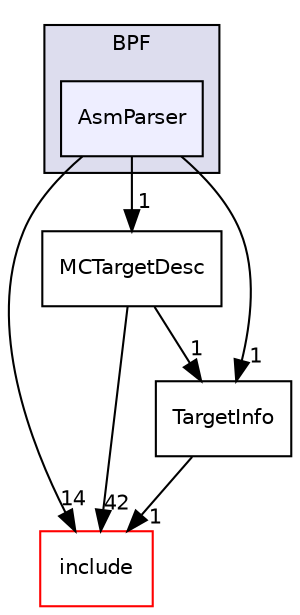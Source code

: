 digraph "lib/Target/BPF/AsmParser" {
  bgcolor=transparent;
  compound=true
  node [ fontsize="10", fontname="Helvetica"];
  edge [ labelfontsize="10", labelfontname="Helvetica"];
  subgraph clusterdir_b9f4b12c13768d2acd91c9fc79be9cbf {
    graph [ bgcolor="#ddddee", pencolor="black", label="BPF" fontname="Helvetica", fontsize="10", URL="dir_b9f4b12c13768d2acd91c9fc79be9cbf.html"]
  dir_6ff8bb195358cba4d4133f4cc5d27d45 [shape=box, label="AsmParser", style="filled", fillcolor="#eeeeff", pencolor="black", URL="dir_6ff8bb195358cba4d4133f4cc5d27d45.html"];
  }
  dir_d44c64559bbebec7f509842c48db8b23 [shape=box label="include" color="red" URL="dir_d44c64559bbebec7f509842c48db8b23.html"];
  dir_f6ad03ba44d23bd63653e23f64b9f4ea [shape=box label="MCTargetDesc" URL="dir_f6ad03ba44d23bd63653e23f64b9f4ea.html"];
  dir_fa13e23d540b4079b3f4a1121ee5a86e [shape=box label="TargetInfo" URL="dir_fa13e23d540b4079b3f4a1121ee5a86e.html"];
  dir_f6ad03ba44d23bd63653e23f64b9f4ea->dir_d44c64559bbebec7f509842c48db8b23 [headlabel="42", labeldistance=1.5 headhref="dir_000126_000001.html"];
  dir_f6ad03ba44d23bd63653e23f64b9f4ea->dir_fa13e23d540b4079b3f4a1121ee5a86e [headlabel="1", labeldistance=1.5 headhref="dir_000126_000127.html"];
  dir_6ff8bb195358cba4d4133f4cc5d27d45->dir_d44c64559bbebec7f509842c48db8b23 [headlabel="14", labeldistance=1.5 headhref="dir_000124_000001.html"];
  dir_6ff8bb195358cba4d4133f4cc5d27d45->dir_f6ad03ba44d23bd63653e23f64b9f4ea [headlabel="1", labeldistance=1.5 headhref="dir_000124_000126.html"];
  dir_6ff8bb195358cba4d4133f4cc5d27d45->dir_fa13e23d540b4079b3f4a1121ee5a86e [headlabel="1", labeldistance=1.5 headhref="dir_000124_000127.html"];
  dir_fa13e23d540b4079b3f4a1121ee5a86e->dir_d44c64559bbebec7f509842c48db8b23 [headlabel="1", labeldistance=1.5 headhref="dir_000127_000001.html"];
}
